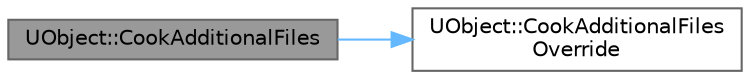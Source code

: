 digraph "UObject::CookAdditionalFiles"
{
 // INTERACTIVE_SVG=YES
 // LATEX_PDF_SIZE
  bgcolor="transparent";
  edge [fontname=Helvetica,fontsize=10,labelfontname=Helvetica,labelfontsize=10];
  node [fontname=Helvetica,fontsize=10,shape=box,height=0.2,width=0.4];
  rankdir="LR";
  Node1 [id="Node000001",label="UObject::CookAdditionalFiles",height=0.2,width=0.4,color="gray40", fillcolor="grey60", style="filled", fontcolor="black",tooltip="Called during cook to allow objects to generate additional cooked files alongside their cooked packag..."];
  Node1 -> Node2 [id="edge1_Node000001_Node000002",color="steelblue1",style="solid",tooltip=" "];
  Node2 [id="Node000002",label="UObject::CookAdditionalFiles\lOverride",height=0.2,width=0.4,color="grey40", fillcolor="white", style="filled",URL="$df/def/classUObject.html#ac5ba96e97ef14c586852d614e8b0c726",tooltip="Called during cook to allow objects to generate additional cooked files alongside their cooked packag..."];
}
